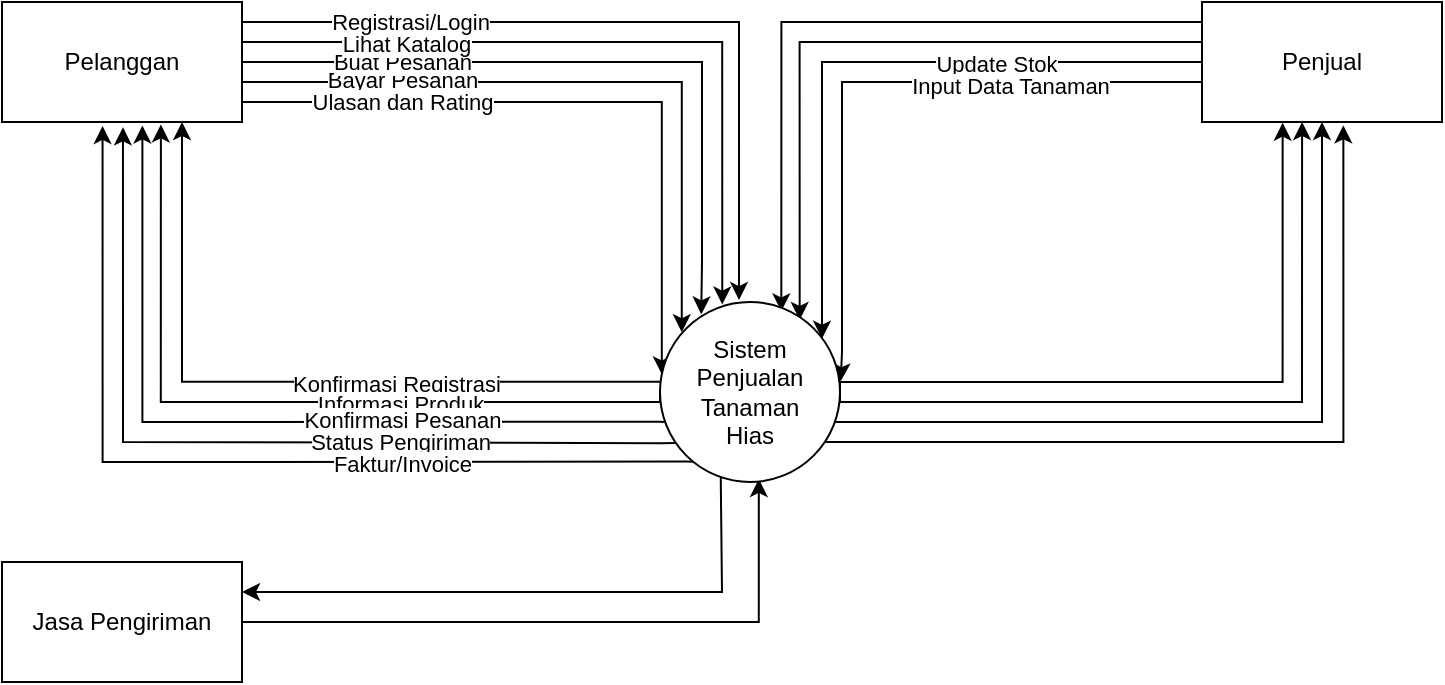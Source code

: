 <mxfile version="27.0.1">
  <diagram name="Page-1" id="YaAHhkxjsvG5TJ8yAYWc">
    <mxGraphModel dx="826" dy="297" grid="1" gridSize="10" guides="1" tooltips="1" connect="1" arrows="1" fold="1" page="1" pageScale="1" pageWidth="827" pageHeight="1169" math="0" shadow="0">
      <root>
        <mxCell id="0" />
        <mxCell id="1" parent="0" />
        <mxCell id="dsll3exdrMXARBM9Wsw4-6" style="edgeStyle=orthogonalEdgeStyle;rounded=0;orthogonalLoop=1;jettySize=auto;html=1;exitX=1;exitY=0.5;exitDx=0;exitDy=0;entryX=0.121;entryY=0.168;entryDx=0;entryDy=0;entryPerimeter=0;" edge="1" parent="1" source="dsll3exdrMXARBM9Wsw4-1" target="dsll3exdrMXARBM9Wsw4-4">
          <mxGeometry relative="1" as="geometry">
            <mxPoint x="380" y="349.857" as="targetPoint" />
            <Array as="points">
              <mxPoint x="160" y="360" />
              <mxPoint x="380" y="360" />
            </Array>
          </mxGeometry>
        </mxCell>
        <mxCell id="dsll3exdrMXARBM9Wsw4-32" value="Bayar Pesanan" style="edgeLabel;html=1;align=center;verticalAlign=middle;resizable=0;points=[];" vertex="1" connectable="0" parent="dsll3exdrMXARBM9Wsw4-6">
          <mxGeometry x="-0.495" y="1" relative="1" as="geometry">
            <mxPoint as="offset" />
          </mxGeometry>
        </mxCell>
        <mxCell id="dsll3exdrMXARBM9Wsw4-7" style="edgeStyle=orthogonalEdgeStyle;rounded=0;orthogonalLoop=1;jettySize=auto;html=1;exitX=1;exitY=0.5;exitDx=0;exitDy=0;entryX=0.229;entryY=0.069;entryDx=0;entryDy=0;entryPerimeter=0;" edge="1" parent="1" source="dsll3exdrMXARBM9Wsw4-1" target="dsll3exdrMXARBM9Wsw4-4">
          <mxGeometry relative="1" as="geometry">
            <mxPoint x="390" y="350.2" as="targetPoint" />
            <Array as="points">
              <mxPoint x="390" y="350" />
              <mxPoint x="390" y="450" />
              <mxPoint x="390" y="450" />
            </Array>
          </mxGeometry>
        </mxCell>
        <mxCell id="dsll3exdrMXARBM9Wsw4-31" value="Buat Pesanan" style="edgeLabel;html=1;align=center;verticalAlign=middle;resizable=0;points=[];" vertex="1" connectable="0" parent="dsll3exdrMXARBM9Wsw4-7">
          <mxGeometry x="-0.551" relative="1" as="geometry">
            <mxPoint as="offset" />
          </mxGeometry>
        </mxCell>
        <mxCell id="dsll3exdrMXARBM9Wsw4-8" style="edgeStyle=orthogonalEdgeStyle;rounded=0;orthogonalLoop=1;jettySize=auto;html=1;exitX=1;exitY=0.25;exitDx=0;exitDy=0;entryX=0.346;entryY=0.014;entryDx=0;entryDy=0;entryPerimeter=0;" edge="1" parent="1" source="dsll3exdrMXARBM9Wsw4-1" target="dsll3exdrMXARBM9Wsw4-4">
          <mxGeometry relative="1" as="geometry">
            <mxPoint x="400" y="335.111" as="targetPoint" />
            <Array as="points">
              <mxPoint x="160" y="340" />
              <mxPoint x="400" y="340" />
            </Array>
          </mxGeometry>
        </mxCell>
        <mxCell id="dsll3exdrMXARBM9Wsw4-30" value="Lihat Katalog" style="edgeLabel;html=1;align=center;verticalAlign=middle;resizable=0;points=[];" vertex="1" connectable="0" parent="dsll3exdrMXARBM9Wsw4-8">
          <mxGeometry x="-0.54" y="-1" relative="1" as="geometry">
            <mxPoint as="offset" />
          </mxGeometry>
        </mxCell>
        <mxCell id="dsll3exdrMXARBM9Wsw4-9" style="edgeStyle=orthogonalEdgeStyle;rounded=0;orthogonalLoop=1;jettySize=auto;html=1;exitX=1;exitY=0.75;exitDx=0;exitDy=0;entryX=0.01;entryY=0.402;entryDx=0;entryDy=0;entryPerimeter=0;" edge="1" parent="1" source="dsll3exdrMXARBM9Wsw4-1" target="dsll3exdrMXARBM9Wsw4-4">
          <mxGeometry relative="1" as="geometry">
            <mxPoint x="340" y="470" as="targetPoint" />
            <Array as="points">
              <mxPoint x="160" y="370" />
              <mxPoint x="370" y="370" />
            </Array>
          </mxGeometry>
        </mxCell>
        <mxCell id="dsll3exdrMXARBM9Wsw4-33" value="Ulasan dan Rating" style="edgeLabel;html=1;align=center;verticalAlign=middle;resizable=0;points=[];" vertex="1" connectable="0" parent="dsll3exdrMXARBM9Wsw4-9">
          <mxGeometry x="-0.52" relative="1" as="geometry">
            <mxPoint as="offset" />
          </mxGeometry>
        </mxCell>
        <mxCell id="dsll3exdrMXARBM9Wsw4-10" style="edgeStyle=orthogonalEdgeStyle;rounded=0;orthogonalLoop=1;jettySize=auto;html=1;exitX=1;exitY=0.25;exitDx=0;exitDy=0;entryX=0.439;entryY=-0.011;entryDx=0;entryDy=0;entryPerimeter=0;" edge="1" parent="1" source="dsll3exdrMXARBM9Wsw4-1" target="dsll3exdrMXARBM9Wsw4-4">
          <mxGeometry relative="1" as="geometry">
            <mxPoint x="410" y="335.111" as="targetPoint" />
            <Array as="points">
              <mxPoint x="160" y="330" />
              <mxPoint x="409" y="330" />
            </Array>
          </mxGeometry>
        </mxCell>
        <mxCell id="dsll3exdrMXARBM9Wsw4-26" value="Registrasi/Login" style="edgeLabel;html=1;align=center;verticalAlign=middle;resizable=0;points=[];" vertex="1" connectable="0" parent="dsll3exdrMXARBM9Wsw4-10">
          <mxGeometry x="-0.549" relative="1" as="geometry">
            <mxPoint as="offset" />
          </mxGeometry>
        </mxCell>
        <mxCell id="dsll3exdrMXARBM9Wsw4-1" value="Pelanggan" style="rounded=0;whiteSpace=wrap;html=1;" vertex="1" parent="1">
          <mxGeometry x="40" y="320" width="120" height="60" as="geometry" />
        </mxCell>
        <mxCell id="dsll3exdrMXARBM9Wsw4-24" style="edgeStyle=orthogonalEdgeStyle;rounded=0;orthogonalLoop=1;jettySize=auto;html=1;exitX=1;exitY=0.5;exitDx=0;exitDy=0;entryX=0.549;entryY=0.983;entryDx=0;entryDy=0;entryPerimeter=0;" edge="1" parent="1" source="dsll3exdrMXARBM9Wsw4-2" target="dsll3exdrMXARBM9Wsw4-4">
          <mxGeometry relative="1" as="geometry">
            <mxPoint x="420" y="629.857" as="targetPoint" />
          </mxGeometry>
        </mxCell>
        <mxCell id="dsll3exdrMXARBM9Wsw4-2" value="Jasa Pengiriman" style="rounded=0;whiteSpace=wrap;html=1;" vertex="1" parent="1">
          <mxGeometry x="40" y="600" width="120" height="60" as="geometry" />
        </mxCell>
        <mxCell id="dsll3exdrMXARBM9Wsw4-16" style="edgeStyle=orthogonalEdgeStyle;rounded=0;orthogonalLoop=1;jettySize=auto;html=1;exitX=0;exitY=0.5;exitDx=0;exitDy=0;entryX=0.776;entryY=0.1;entryDx=0;entryDy=0;entryPerimeter=0;" edge="1" parent="1" source="dsll3exdrMXARBM9Wsw4-3" target="dsll3exdrMXARBM9Wsw4-4">
          <mxGeometry relative="1" as="geometry">
            <mxPoint x="440" y="350.2" as="targetPoint" />
            <Array as="points">
              <mxPoint x="640" y="340" />
              <mxPoint x="439" y="340" />
            </Array>
          </mxGeometry>
        </mxCell>
        <mxCell id="dsll3exdrMXARBM9Wsw4-17" style="edgeStyle=orthogonalEdgeStyle;rounded=0;orthogonalLoop=1;jettySize=auto;html=1;exitX=0;exitY=0.75;exitDx=0;exitDy=0;entryX=0.9;entryY=0.204;entryDx=0;entryDy=0;entryPerimeter=0;" edge="1" parent="1" source="dsll3exdrMXARBM9Wsw4-3" target="dsll3exdrMXARBM9Wsw4-4">
          <mxGeometry relative="1" as="geometry">
            <mxPoint x="450" y="365.111" as="targetPoint" />
            <Array as="points">
              <mxPoint x="640" y="350" />
              <mxPoint x="450" y="350" />
            </Array>
          </mxGeometry>
        </mxCell>
        <mxCell id="dsll3exdrMXARBM9Wsw4-40" value="Update Stok" style="edgeLabel;html=1;align=center;verticalAlign=middle;resizable=0;points=[];" vertex="1" connectable="0" parent="dsll3exdrMXARBM9Wsw4-17">
          <mxGeometry x="-0.311" y="1" relative="1" as="geometry">
            <mxPoint as="offset" />
          </mxGeometry>
        </mxCell>
        <mxCell id="dsll3exdrMXARBM9Wsw4-18" style="edgeStyle=orthogonalEdgeStyle;rounded=0;orthogonalLoop=1;jettySize=auto;html=1;exitX=0;exitY=0.75;exitDx=0;exitDy=0;entryX=1.004;entryY=0.44;entryDx=0;entryDy=0;entryPerimeter=0;" edge="1" parent="1" source="dsll3exdrMXARBM9Wsw4-3" target="dsll3exdrMXARBM9Wsw4-4">
          <mxGeometry relative="1" as="geometry">
            <mxPoint x="460" y="365.111" as="targetPoint" />
            <Array as="points">
              <mxPoint x="640" y="360" />
              <mxPoint x="460" y="360" />
              <mxPoint x="460" y="495" />
              <mxPoint x="459" y="495" />
            </Array>
          </mxGeometry>
        </mxCell>
        <mxCell id="dsll3exdrMXARBM9Wsw4-39" value="Input Data Tanaman" style="edgeLabel;html=1;align=center;verticalAlign=middle;resizable=0;points=[];" vertex="1" connectable="0" parent="dsll3exdrMXARBM9Wsw4-18">
          <mxGeometry x="-0.397" y="2" relative="1" as="geometry">
            <mxPoint as="offset" />
          </mxGeometry>
        </mxCell>
        <mxCell id="dsll3exdrMXARBM9Wsw4-19" style="edgeStyle=orthogonalEdgeStyle;rounded=0;orthogonalLoop=1;jettySize=auto;html=1;exitX=0;exitY=0.25;exitDx=0;exitDy=0;entryX=0.674;entryY=0.052;entryDx=0;entryDy=0;entryPerimeter=0;" edge="1" parent="1" source="dsll3exdrMXARBM9Wsw4-3" target="dsll3exdrMXARBM9Wsw4-4">
          <mxGeometry relative="1" as="geometry">
            <mxPoint x="430" y="335" as="targetPoint" />
            <Array as="points">
              <mxPoint x="640" y="330" />
              <mxPoint x="430" y="330" />
            </Array>
          </mxGeometry>
        </mxCell>
        <mxCell id="dsll3exdrMXARBM9Wsw4-3" value="Penjual" style="rounded=0;whiteSpace=wrap;html=1;" vertex="1" parent="1">
          <mxGeometry x="640" y="320" width="120" height="60" as="geometry" />
        </mxCell>
        <mxCell id="dsll3exdrMXARBM9Wsw4-11" style="edgeStyle=orthogonalEdgeStyle;rounded=0;orthogonalLoop=1;jettySize=auto;html=1;exitX=0.004;exitY=0.443;exitDx=0;exitDy=0;entryX=0.75;entryY=1;entryDx=0;entryDy=0;exitPerimeter=0;" edge="1" parent="1" source="dsll3exdrMXARBM9Wsw4-4" target="dsll3exdrMXARBM9Wsw4-1">
          <mxGeometry relative="1" as="geometry">
            <mxPoint x="130" y="515.111" as="targetPoint" />
            <Array as="points">
              <mxPoint x="130" y="510" />
            </Array>
          </mxGeometry>
        </mxCell>
        <mxCell id="dsll3exdrMXARBM9Wsw4-34" value="Konfirmasi Registrasi" style="edgeLabel;html=1;align=center;verticalAlign=middle;resizable=0;points=[];" vertex="1" connectable="0" parent="dsll3exdrMXARBM9Wsw4-11">
          <mxGeometry x="-0.282" y="1" relative="1" as="geometry">
            <mxPoint as="offset" />
          </mxGeometry>
        </mxCell>
        <mxCell id="dsll3exdrMXARBM9Wsw4-12" style="edgeStyle=orthogonalEdgeStyle;rounded=0;orthogonalLoop=1;jettySize=auto;html=1;exitX=0;exitY=0.5;exitDx=0;exitDy=0;entryX=0.662;entryY=1.02;entryDx=0;entryDy=0;entryPerimeter=0;" edge="1" parent="1" source="dsll3exdrMXARBM9Wsw4-4" target="dsll3exdrMXARBM9Wsw4-1">
          <mxGeometry relative="1" as="geometry">
            <mxPoint x="120" y="514.904" as="targetPoint" />
            <Array as="points">
              <mxPoint x="369" y="520" />
              <mxPoint x="119" y="520" />
            </Array>
          </mxGeometry>
        </mxCell>
        <mxCell id="dsll3exdrMXARBM9Wsw4-35" value="Informasi Produk" style="edgeLabel;html=1;align=center;verticalAlign=middle;resizable=0;points=[];" vertex="1" connectable="0" parent="dsll3exdrMXARBM9Wsw4-12">
          <mxGeometry x="-0.311" y="1" relative="1" as="geometry">
            <mxPoint as="offset" />
          </mxGeometry>
        </mxCell>
        <mxCell id="dsll3exdrMXARBM9Wsw4-13" style="edgeStyle=orthogonalEdgeStyle;rounded=0;orthogonalLoop=1;jettySize=auto;html=1;exitX=0.027;exitY=0.666;exitDx=0;exitDy=0;entryX=0.585;entryY=1.029;entryDx=0;entryDy=0;entryPerimeter=0;exitPerimeter=0;" edge="1" parent="1" source="dsll3exdrMXARBM9Wsw4-4" target="dsll3exdrMXARBM9Wsw4-1">
          <mxGeometry relative="1" as="geometry">
            <mxPoint x="110" y="514.904" as="targetPoint" />
            <Array as="points">
              <mxPoint x="369" y="530" />
              <mxPoint x="110" y="530" />
            </Array>
          </mxGeometry>
        </mxCell>
        <mxCell id="dsll3exdrMXARBM9Wsw4-36" value="Konfirmasi Pesanan" style="edgeLabel;html=1;align=center;verticalAlign=middle;resizable=0;points=[];" vertex="1" connectable="0" parent="dsll3exdrMXARBM9Wsw4-13">
          <mxGeometry x="-0.358" y="-1" relative="1" as="geometry">
            <mxPoint as="offset" />
          </mxGeometry>
        </mxCell>
        <mxCell id="dsll3exdrMXARBM9Wsw4-14" style="edgeStyle=orthogonalEdgeStyle;rounded=0;orthogonalLoop=1;jettySize=auto;html=1;exitX=0.09;exitY=0.784;exitDx=0;exitDy=0;entryX=0.504;entryY=1.044;entryDx=0;entryDy=0;entryPerimeter=0;exitPerimeter=0;" edge="1" parent="1" source="dsll3exdrMXARBM9Wsw4-4" target="dsll3exdrMXARBM9Wsw4-1">
          <mxGeometry relative="1" as="geometry">
            <mxPoint x="100" y="515" as="targetPoint" />
            <Array as="points">
              <mxPoint x="369" y="541" />
              <mxPoint x="101" y="540" />
            </Array>
          </mxGeometry>
        </mxCell>
        <mxCell id="dsll3exdrMXARBM9Wsw4-37" value="Status Pengiriman" style="edgeLabel;html=1;align=center;verticalAlign=middle;resizable=0;points=[];" vertex="1" connectable="0" parent="dsll3exdrMXARBM9Wsw4-14">
          <mxGeometry x="-0.363" y="-1" relative="1" as="geometry">
            <mxPoint as="offset" />
          </mxGeometry>
        </mxCell>
        <mxCell id="dsll3exdrMXARBM9Wsw4-15" style="edgeStyle=orthogonalEdgeStyle;rounded=0;orthogonalLoop=1;jettySize=auto;html=1;exitX=0.192;exitY=0.887;exitDx=0;exitDy=0;entryX=0.419;entryY=1.033;entryDx=0;entryDy=0;entryPerimeter=0;exitPerimeter=0;" edge="1" parent="1" source="dsll3exdrMXARBM9Wsw4-4" target="dsll3exdrMXARBM9Wsw4-1">
          <mxGeometry relative="1" as="geometry">
            <mxPoint x="90" y="546.667" as="targetPoint" />
            <Array as="points">
              <mxPoint x="382" y="550" />
              <mxPoint x="90" y="550" />
            </Array>
          </mxGeometry>
        </mxCell>
        <mxCell id="dsll3exdrMXARBM9Wsw4-38" value="Faktur/Invoice" style="edgeLabel;html=1;align=center;verticalAlign=middle;resizable=0;points=[];" vertex="1" connectable="0" parent="dsll3exdrMXARBM9Wsw4-15">
          <mxGeometry x="-0.366" y="1" relative="1" as="geometry">
            <mxPoint as="offset" />
          </mxGeometry>
        </mxCell>
        <mxCell id="dsll3exdrMXARBM9Wsw4-20" style="edgeStyle=orthogonalEdgeStyle;rounded=0;orthogonalLoop=1;jettySize=auto;html=1;exitX=1;exitY=0.5;exitDx=0;exitDy=0;entryX=0.417;entryY=1;entryDx=0;entryDy=0;entryPerimeter=0;" edge="1" parent="1" source="dsll3exdrMXARBM9Wsw4-4" target="dsll3exdrMXARBM9Wsw4-3">
          <mxGeometry relative="1" as="geometry">
            <mxPoint x="680" y="515" as="targetPoint" />
            <Array as="points">
              <mxPoint x="459" y="520" />
              <mxPoint x="690" y="520" />
            </Array>
          </mxGeometry>
        </mxCell>
        <mxCell id="dsll3exdrMXARBM9Wsw4-21" style="edgeStyle=orthogonalEdgeStyle;rounded=0;orthogonalLoop=1;jettySize=auto;html=1;exitX=1;exitY=1;exitDx=0;exitDy=0;entryX=0.5;entryY=1;entryDx=0;entryDy=0;" edge="1" parent="1" source="dsll3exdrMXARBM9Wsw4-4" target="dsll3exdrMXARBM9Wsw4-3">
          <mxGeometry relative="1" as="geometry">
            <mxPoint x="700" y="546.667" as="targetPoint" />
            <Array as="points">
              <mxPoint x="446" y="530" />
              <mxPoint x="700" y="530" />
            </Array>
          </mxGeometry>
        </mxCell>
        <mxCell id="dsll3exdrMXARBM9Wsw4-22" style="edgeStyle=orthogonalEdgeStyle;rounded=0;orthogonalLoop=1;jettySize=auto;html=1;exitX=1;exitY=1;exitDx=0;exitDy=0;entryX=0.589;entryY=1.028;entryDx=0;entryDy=0;entryPerimeter=0;" edge="1" parent="1" source="dsll3exdrMXARBM9Wsw4-4" target="dsll3exdrMXARBM9Wsw4-3">
          <mxGeometry relative="1" as="geometry">
            <mxPoint x="710" y="546.667" as="targetPoint" />
            <Array as="points">
              <mxPoint x="446" y="540" />
              <mxPoint x="711" y="540" />
            </Array>
          </mxGeometry>
        </mxCell>
        <mxCell id="dsll3exdrMXARBM9Wsw4-23" style="edgeStyle=orthogonalEdgeStyle;rounded=0;orthogonalLoop=1;jettySize=auto;html=1;exitX=1;exitY=0.5;exitDx=0;exitDy=0;entryX=0.336;entryY=1.006;entryDx=0;entryDy=0;entryPerimeter=0;" edge="1" parent="1" source="dsll3exdrMXARBM9Wsw4-4" target="dsll3exdrMXARBM9Wsw4-3">
          <mxGeometry relative="1" as="geometry">
            <mxPoint x="680" y="515" as="targetPoint" />
            <Array as="points">
              <mxPoint x="459" y="510" />
              <mxPoint x="680" y="510" />
            </Array>
          </mxGeometry>
        </mxCell>
        <mxCell id="dsll3exdrMXARBM9Wsw4-25" style="edgeStyle=orthogonalEdgeStyle;rounded=0;orthogonalLoop=1;jettySize=auto;html=1;exitX=0.338;exitY=0.971;exitDx=0;exitDy=0;entryX=1;entryY=0.25;entryDx=0;entryDy=0;exitPerimeter=0;" edge="1" parent="1" source="dsll3exdrMXARBM9Wsw4-4" target="dsll3exdrMXARBM9Wsw4-2">
          <mxGeometry relative="1" as="geometry">
            <mxPoint x="410" y="620" as="targetPoint" />
            <Array as="points">
              <mxPoint x="399" y="560" />
              <mxPoint x="400" y="560" />
              <mxPoint x="400" y="615" />
            </Array>
          </mxGeometry>
        </mxCell>
        <mxCell id="dsll3exdrMXARBM9Wsw4-4" value="Sistem Penjualan Tanaman&lt;div&gt;Hias&lt;/div&gt;" style="ellipse;whiteSpace=wrap;html=1;aspect=fixed;" vertex="1" parent="1">
          <mxGeometry x="369" y="470" width="90" height="90" as="geometry" />
        </mxCell>
      </root>
    </mxGraphModel>
  </diagram>
</mxfile>
